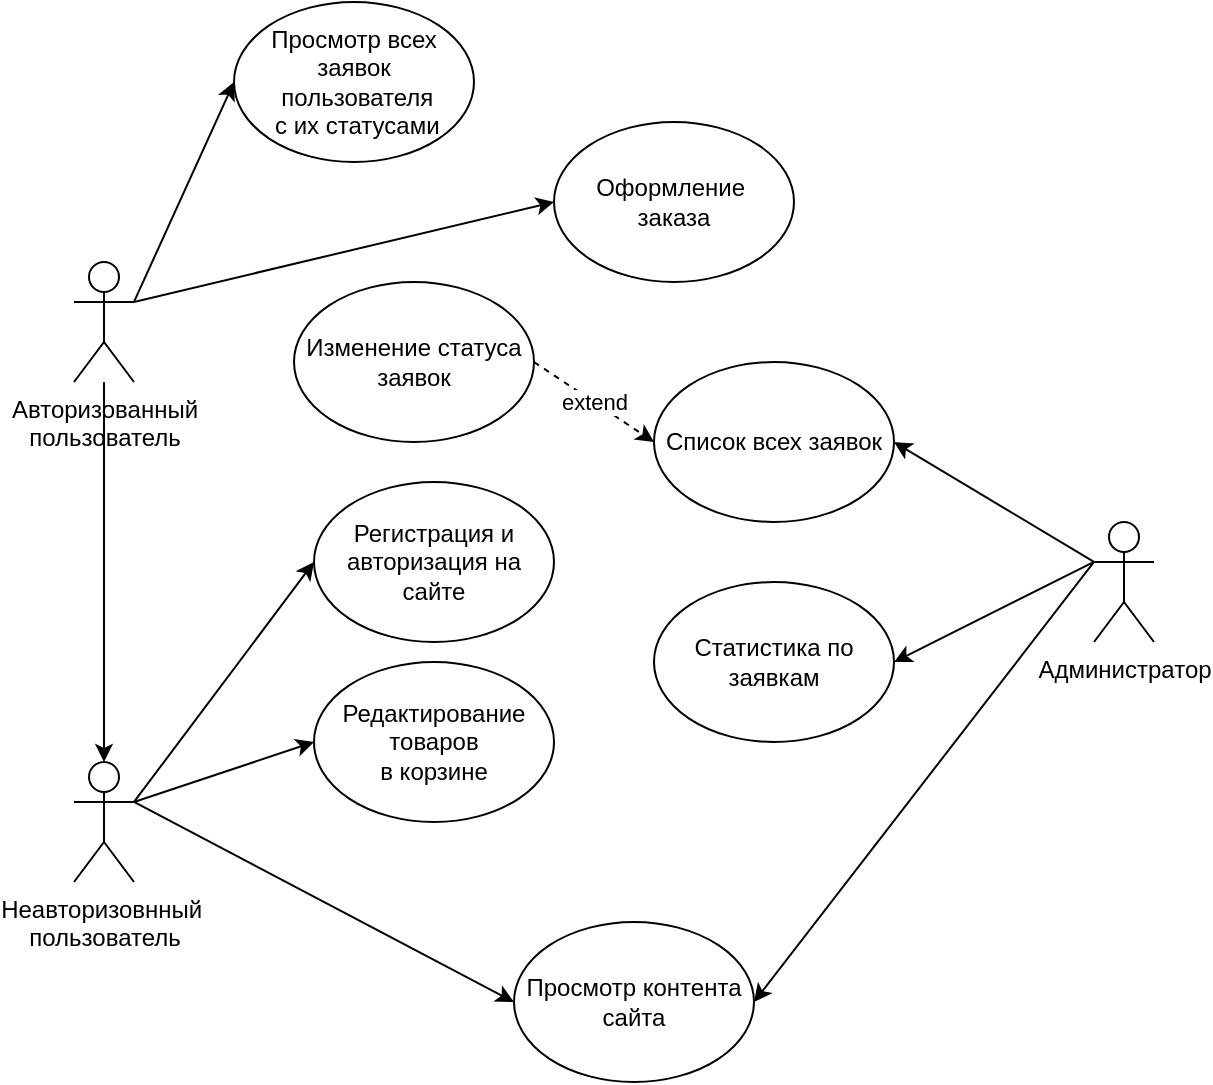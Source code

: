 <mxfile version="24.7.17">
  <diagram name="Page-1" id="Uul9snJ-GJnU7YpKOSEa">
    <mxGraphModel dx="736" dy="851" grid="1" gridSize="10" guides="1" tooltips="1" connect="1" arrows="1" fold="1" page="1" pageScale="1" pageWidth="850" pageHeight="1100" math="0" shadow="0">
      <root>
        <mxCell id="0" />
        <mxCell id="1" parent="0" />
        <mxCell id="swmCXPC8yqQaRXdcJ00J-11" style="rounded=0;orthogonalLoop=1;jettySize=auto;html=1;exitX=1;exitY=0.333;exitDx=0;exitDy=0;exitPerimeter=0;entryX=0;entryY=0.5;entryDx=0;entryDy=0;" parent="1" source="swmCXPC8yqQaRXdcJ00J-1" target="swmCXPC8yqQaRXdcJ00J-10" edge="1">
          <mxGeometry relative="1" as="geometry" />
        </mxCell>
        <mxCell id="swmCXPC8yqQaRXdcJ00J-22" style="rounded=0;orthogonalLoop=1;jettySize=auto;html=1;exitX=1;exitY=0.333;exitDx=0;exitDy=0;exitPerimeter=0;entryX=0;entryY=0.5;entryDx=0;entryDy=0;" parent="1" source="swmCXPC8yqQaRXdcJ00J-1" target="swmCXPC8yqQaRXdcJ00J-21" edge="1">
          <mxGeometry relative="1" as="geometry" />
        </mxCell>
        <mxCell id="swmCXPC8yqQaRXdcJ00J-1" value="Авторизованный&lt;div&gt;пользователь&lt;/div&gt;" style="shape=umlActor;verticalLabelPosition=bottom;verticalAlign=top;html=1;outlineConnect=0;" parent="1" vertex="1">
          <mxGeometry x="50" y="270" width="30" height="60" as="geometry" />
        </mxCell>
        <mxCell id="swmCXPC8yqQaRXdcJ00J-7" style="rounded=0;orthogonalLoop=1;jettySize=auto;html=1;exitX=1;exitY=0.333;exitDx=0;exitDy=0;exitPerimeter=0;entryX=0;entryY=0.5;entryDx=0;entryDy=0;" parent="1" source="swmCXPC8yqQaRXdcJ00J-2" target="swmCXPC8yqQaRXdcJ00J-4" edge="1">
          <mxGeometry relative="1" as="geometry" />
        </mxCell>
        <mxCell id="swmCXPC8yqQaRXdcJ00J-8" style="rounded=0;orthogonalLoop=1;jettySize=auto;html=1;exitX=1;exitY=0.333;exitDx=0;exitDy=0;exitPerimeter=0;entryX=0;entryY=0.5;entryDx=0;entryDy=0;" parent="1" source="swmCXPC8yqQaRXdcJ00J-2" target="swmCXPC8yqQaRXdcJ00J-6" edge="1">
          <mxGeometry relative="1" as="geometry" />
        </mxCell>
        <mxCell id="swmCXPC8yqQaRXdcJ00J-13" style="rounded=0;orthogonalLoop=1;jettySize=auto;html=1;exitX=1;exitY=0.333;exitDx=0;exitDy=0;exitPerimeter=0;entryX=0;entryY=0.5;entryDx=0;entryDy=0;" parent="1" source="swmCXPC8yqQaRXdcJ00J-2" target="swmCXPC8yqQaRXdcJ00J-12" edge="1">
          <mxGeometry relative="1" as="geometry" />
        </mxCell>
        <mxCell id="swmCXPC8yqQaRXdcJ00J-2" value="Неавторизовнный&amp;nbsp;&lt;div&gt;пользователь&lt;/div&gt;" style="shape=umlActor;verticalLabelPosition=bottom;verticalAlign=top;html=1;outlineConnect=0;" parent="1" vertex="1">
          <mxGeometry x="50" y="520" width="30" height="60" as="geometry" />
        </mxCell>
        <mxCell id="swmCXPC8yqQaRXdcJ00J-5" style="rounded=0;orthogonalLoop=1;jettySize=auto;html=1;exitX=0;exitY=0.333;exitDx=0;exitDy=0;exitPerimeter=0;entryX=1;entryY=0.5;entryDx=0;entryDy=0;" parent="1" source="swmCXPC8yqQaRXdcJ00J-3" target="swmCXPC8yqQaRXdcJ00J-4" edge="1">
          <mxGeometry relative="1" as="geometry" />
        </mxCell>
        <mxCell id="swmCXPC8yqQaRXdcJ00J-16" style="rounded=0;orthogonalLoop=1;jettySize=auto;html=1;exitX=0;exitY=0.333;exitDx=0;exitDy=0;exitPerimeter=0;entryX=1;entryY=0.5;entryDx=0;entryDy=0;" parent="1" source="swmCXPC8yqQaRXdcJ00J-3" target="swmCXPC8yqQaRXdcJ00J-14" edge="1">
          <mxGeometry relative="1" as="geometry" />
        </mxCell>
        <mxCell id="swmCXPC8yqQaRXdcJ00J-18" style="rounded=0;orthogonalLoop=1;jettySize=auto;html=1;exitX=0;exitY=0.333;exitDx=0;exitDy=0;exitPerimeter=0;entryX=1;entryY=0.5;entryDx=0;entryDy=0;" parent="1" source="swmCXPC8yqQaRXdcJ00J-3" target="swmCXPC8yqQaRXdcJ00J-17" edge="1">
          <mxGeometry relative="1" as="geometry" />
        </mxCell>
        <mxCell id="swmCXPC8yqQaRXdcJ00J-3" value="Администратор" style="shape=umlActor;verticalLabelPosition=bottom;verticalAlign=top;html=1;outlineConnect=0;" parent="1" vertex="1">
          <mxGeometry x="560" y="400" width="30" height="60" as="geometry" />
        </mxCell>
        <mxCell id="swmCXPC8yqQaRXdcJ00J-4" value="Просмотр контента сайта" style="ellipse;whiteSpace=wrap;html=1;" parent="1" vertex="1">
          <mxGeometry x="270" y="600" width="120" height="80" as="geometry" />
        </mxCell>
        <mxCell id="swmCXPC8yqQaRXdcJ00J-6" value="Редактирование товаров&lt;div&gt;в корзине&lt;/div&gt;" style="ellipse;whiteSpace=wrap;html=1;" parent="1" vertex="1">
          <mxGeometry x="170" y="470" width="120" height="80" as="geometry" />
        </mxCell>
        <mxCell id="swmCXPC8yqQaRXdcJ00J-9" style="rounded=0;orthogonalLoop=1;jettySize=auto;html=1;entryX=0.5;entryY=0;entryDx=0;entryDy=0;entryPerimeter=0;" parent="1" source="swmCXPC8yqQaRXdcJ00J-1" target="swmCXPC8yqQaRXdcJ00J-2" edge="1">
          <mxGeometry relative="1" as="geometry">
            <mxPoint x="65" y="370" as="sourcePoint" />
          </mxGeometry>
        </mxCell>
        <mxCell id="swmCXPC8yqQaRXdcJ00J-10" value="Оформление&amp;nbsp;&lt;div&gt;заказа&lt;/div&gt;" style="ellipse;whiteSpace=wrap;html=1;" parent="1" vertex="1">
          <mxGeometry x="290" y="200" width="120" height="80" as="geometry" />
        </mxCell>
        <mxCell id="swmCXPC8yqQaRXdcJ00J-12" value="Регистрация и авторизация на сайте" style="ellipse;whiteSpace=wrap;html=1;" parent="1" vertex="1">
          <mxGeometry x="170" y="380" width="120" height="80" as="geometry" />
        </mxCell>
        <mxCell id="swmCXPC8yqQaRXdcJ00J-14" value="Список всех заявок" style="ellipse;whiteSpace=wrap;html=1;" parent="1" vertex="1">
          <mxGeometry x="340" y="320" width="120" height="80" as="geometry" />
        </mxCell>
        <mxCell id="swmCXPC8yqQaRXdcJ00J-17" value="Статистика по заявкам" style="ellipse;whiteSpace=wrap;html=1;" parent="1" vertex="1">
          <mxGeometry x="340" y="430" width="120" height="80" as="geometry" />
        </mxCell>
        <mxCell id="swmCXPC8yqQaRXdcJ00J-20" value="extend" style="rounded=0;orthogonalLoop=1;jettySize=auto;html=1;exitX=1;exitY=0.5;exitDx=0;exitDy=0;entryX=0;entryY=0.5;entryDx=0;entryDy=0;dashed=1;" parent="1" source="swmCXPC8yqQaRXdcJ00J-19" target="swmCXPC8yqQaRXdcJ00J-14" edge="1">
          <mxGeometry relative="1" as="geometry" />
        </mxCell>
        <mxCell id="swmCXPC8yqQaRXdcJ00J-19" value="Изменение статуса заявок" style="ellipse;whiteSpace=wrap;html=1;" parent="1" vertex="1">
          <mxGeometry x="160" y="280" width="120" height="80" as="geometry" />
        </mxCell>
        <mxCell id="swmCXPC8yqQaRXdcJ00J-21" value="Просмотр всех заявок&lt;div&gt;&amp;nbsp;пользователя&lt;div&gt;&amp;nbsp;с их статусами&lt;/div&gt;&lt;/div&gt;" style="ellipse;whiteSpace=wrap;html=1;" parent="1" vertex="1">
          <mxGeometry x="130" y="140" width="120" height="80" as="geometry" />
        </mxCell>
      </root>
    </mxGraphModel>
  </diagram>
</mxfile>
